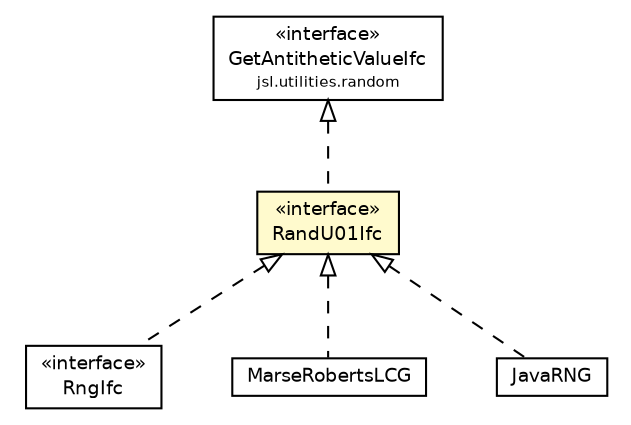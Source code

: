 #!/usr/local/bin/dot
#
# Class diagram 
# Generated by UMLGraph version 5.4 (http://www.umlgraph.org/)
#

digraph G {
	edge [fontname="Helvetica",fontsize=10,labelfontname="Helvetica",labelfontsize=10];
	node [fontname="Helvetica",fontsize=10,shape=plaintext];
	nodesep=0.25;
	ranksep=0.5;
	// jsl.utilities.random.GetAntitheticValueIfc
	c163237 [label=<<table title="jsl.utilities.random.GetAntitheticValueIfc" border="0" cellborder="1" cellspacing="0" cellpadding="2" port="p" href="../GetAntitheticValueIfc.html">
		<tr><td><table border="0" cellspacing="0" cellpadding="1">
<tr><td align="center" balign="center"> &#171;interface&#187; </td></tr>
<tr><td align="center" balign="center"> GetAntitheticValueIfc </td></tr>
<tr><td align="center" balign="center"><font point-size="7.0"> jsl.utilities.random </font></td></tr>
		</table></td></tr>
		</table>>, URL="../GetAntitheticValueIfc.html", fontname="Helvetica", fontcolor="black", fontsize=9.0];
	// jsl.utilities.random.rng.RngIfc
	c163302 [label=<<table title="jsl.utilities.random.rng.RngIfc" border="0" cellborder="1" cellspacing="0" cellpadding="2" port="p" href="./RngIfc.html">
		<tr><td><table border="0" cellspacing="0" cellpadding="1">
<tr><td align="center" balign="center"> &#171;interface&#187; </td></tr>
<tr><td align="center" balign="center"> RngIfc </td></tr>
		</table></td></tr>
		</table>>, URL="./RngIfc.html", fontname="Helvetica", fontcolor="black", fontsize=9.0];
	// jsl.utilities.random.rng.RandU01Ifc
	c163303 [label=<<table title="jsl.utilities.random.rng.RandU01Ifc" border="0" cellborder="1" cellspacing="0" cellpadding="2" port="p" bgcolor="lemonChiffon" href="./RandU01Ifc.html">
		<tr><td><table border="0" cellspacing="0" cellpadding="1">
<tr><td align="center" balign="center"> &#171;interface&#187; </td></tr>
<tr><td align="center" balign="center"> RandU01Ifc </td></tr>
		</table></td></tr>
		</table>>, URL="./RandU01Ifc.html", fontname="Helvetica", fontcolor="black", fontsize=9.0];
	// jsl.utilities.random.rng.MarseRobertsLCG
	c163306 [label=<<table title="jsl.utilities.random.rng.MarseRobertsLCG" border="0" cellborder="1" cellspacing="0" cellpadding="2" port="p" href="./MarseRobertsLCG.html">
		<tr><td><table border="0" cellspacing="0" cellpadding="1">
<tr><td align="center" balign="center"> MarseRobertsLCG </td></tr>
		</table></td></tr>
		</table>>, URL="./MarseRobertsLCG.html", fontname="Helvetica", fontcolor="black", fontsize=9.0];
	// jsl.utilities.random.rng.JavaRNG
	c163307 [label=<<table title="jsl.utilities.random.rng.JavaRNG" border="0" cellborder="1" cellspacing="0" cellpadding="2" port="p" href="./JavaRNG.html">
		<tr><td><table border="0" cellspacing="0" cellpadding="1">
<tr><td align="center" balign="center"> JavaRNG </td></tr>
		</table></td></tr>
		</table>>, URL="./JavaRNG.html", fontname="Helvetica", fontcolor="black", fontsize=9.0];
	//jsl.utilities.random.rng.RngIfc implements jsl.utilities.random.rng.RandU01Ifc
	c163303:p -> c163302:p [dir=back,arrowtail=empty,style=dashed];
	//jsl.utilities.random.rng.RandU01Ifc implements jsl.utilities.random.GetAntitheticValueIfc
	c163237:p -> c163303:p [dir=back,arrowtail=empty,style=dashed];
	//jsl.utilities.random.rng.MarseRobertsLCG implements jsl.utilities.random.rng.RandU01Ifc
	c163303:p -> c163306:p [dir=back,arrowtail=empty,style=dashed];
	//jsl.utilities.random.rng.JavaRNG implements jsl.utilities.random.rng.RandU01Ifc
	c163303:p -> c163307:p [dir=back,arrowtail=empty,style=dashed];
}

